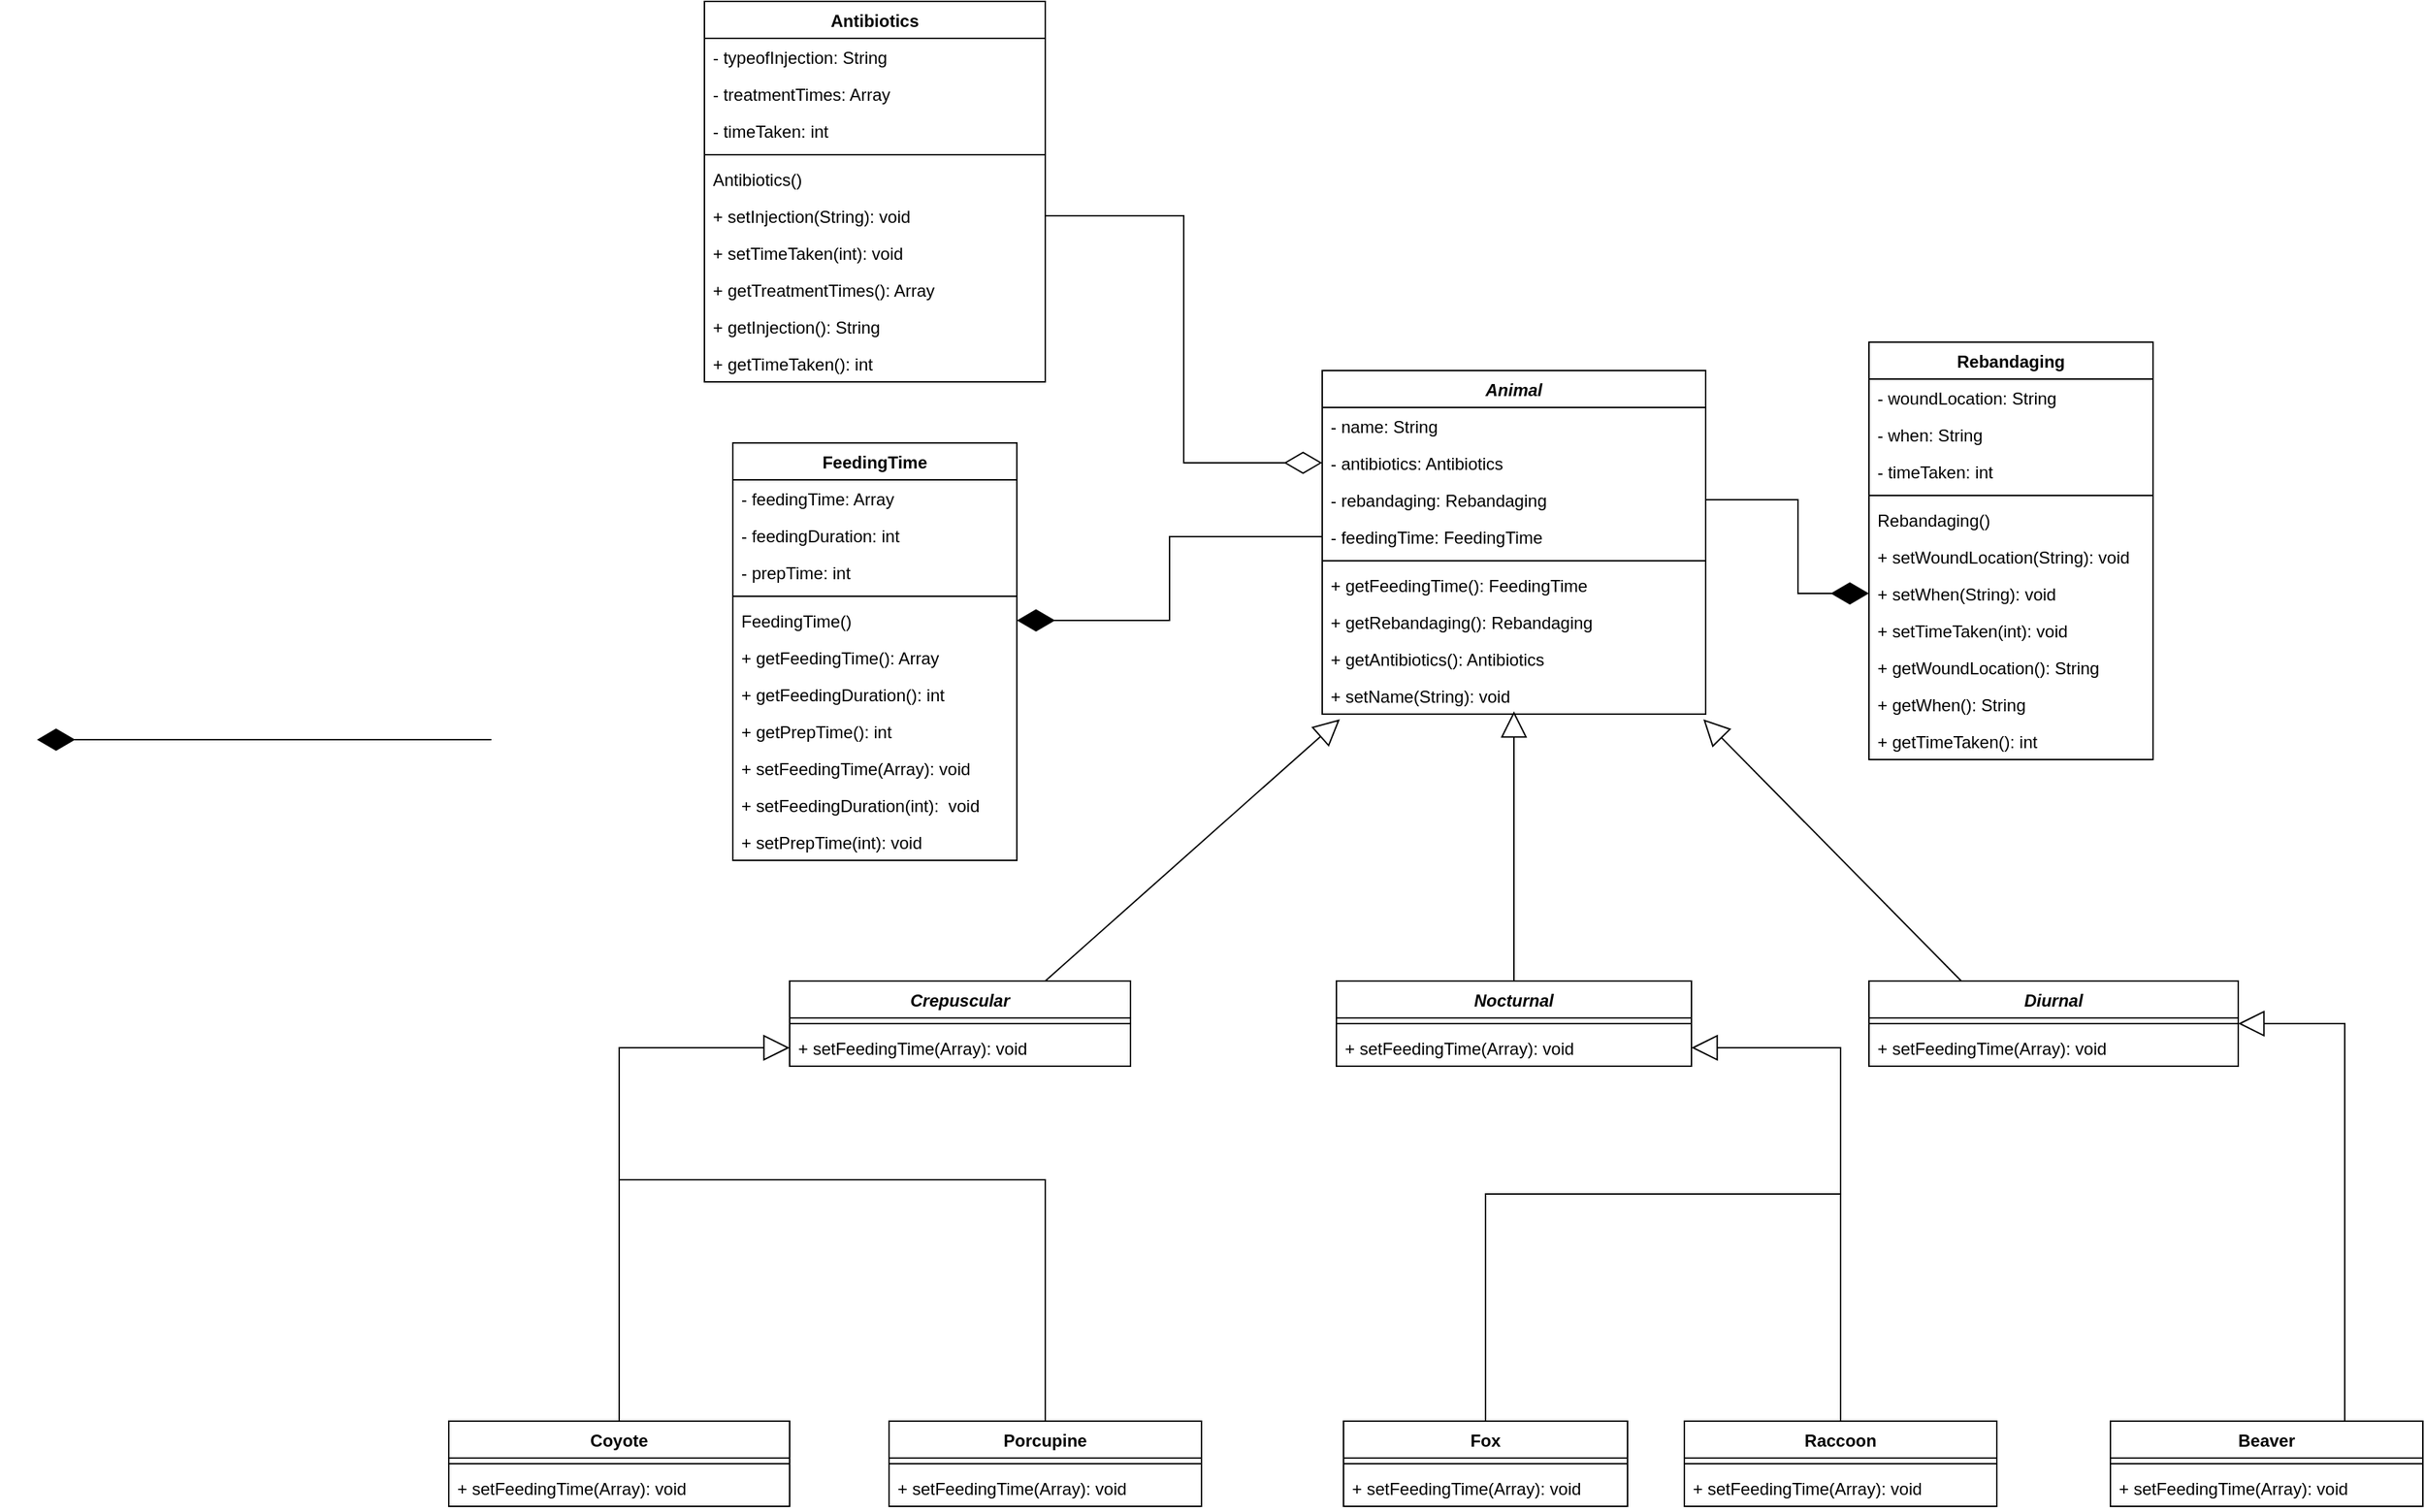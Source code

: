 <mxfile version="20.8.16" type="device"><diagram name="Page-1" id="YE-4Yr6UMJsn9fa2ZkE0"><mxGraphModel dx="3000" dy="2148" grid="1" gridSize="10" guides="1" tooltips="1" connect="1" arrows="1" fold="1" page="1" pageScale="1" pageWidth="850" pageHeight="1100" math="0" shadow="0"><root><mxCell id="0"/><mxCell id="1" parent="0"/><mxCell id="0RnFH8Ulky1QDVAtq8hC-5" value="Coyote" style="swimlane;fontStyle=1;align=center;verticalAlign=top;childLayout=stackLayout;horizontal=1;startSize=26;horizontalStack=0;resizeParent=1;resizeParentMax=0;resizeLast=0;collapsible=1;marginBottom=0;" parent="1" vertex="1"><mxGeometry x="-250" y="280" width="240" height="60" as="geometry"/></mxCell><mxCell id="0RnFH8Ulky1QDVAtq8hC-7" value="" style="line;strokeWidth=1;fillColor=none;align=left;verticalAlign=middle;spacingTop=-1;spacingLeft=3;spacingRight=3;rotatable=0;labelPosition=right;points=[];portConstraint=eastwest;strokeColor=inherit;" parent="0RnFH8Ulky1QDVAtq8hC-5" vertex="1"><mxGeometry y="26" width="240" height="8" as="geometry"/></mxCell><mxCell id="0RnFH8Ulky1QDVAtq8hC-8" value="+ setFeedingTime(Array): void" style="text;strokeColor=none;fillColor=none;align=left;verticalAlign=top;spacingLeft=4;spacingRight=4;overflow=hidden;rotatable=0;points=[[0,0.5],[1,0.5]];portConstraint=eastwest;" parent="0RnFH8Ulky1QDVAtq8hC-5" vertex="1"><mxGeometry y="34" width="240" height="26" as="geometry"/></mxCell><mxCell id="0RnFH8Ulky1QDVAtq8hC-9" value="Porcupine" style="swimlane;fontStyle=1;align=center;verticalAlign=top;childLayout=stackLayout;horizontal=1;startSize=26;horizontalStack=0;resizeParent=1;resizeParentMax=0;resizeLast=0;collapsible=1;marginBottom=0;" parent="1" vertex="1"><mxGeometry x="60" y="280" width="220" height="60" as="geometry"/></mxCell><mxCell id="0RnFH8Ulky1QDVAtq8hC-11" value="" style="line;strokeWidth=1;fillColor=none;align=left;verticalAlign=middle;spacingTop=-1;spacingLeft=3;spacingRight=3;rotatable=0;labelPosition=right;points=[];portConstraint=eastwest;strokeColor=inherit;" parent="0RnFH8Ulky1QDVAtq8hC-9" vertex="1"><mxGeometry y="26" width="220" height="8" as="geometry"/></mxCell><mxCell id="0RnFH8Ulky1QDVAtq8hC-12" value="+ setFeedingTime(Array): void" style="text;strokeColor=none;fillColor=none;align=left;verticalAlign=top;spacingLeft=4;spacingRight=4;overflow=hidden;rotatable=0;points=[[0,0.5],[1,0.5]];portConstraint=eastwest;" parent="0RnFH8Ulky1QDVAtq8hC-9" vertex="1"><mxGeometry y="34" width="220" height="26" as="geometry"/></mxCell><mxCell id="0RnFH8Ulky1QDVAtq8hC-13" value="Raccoon" style="swimlane;fontStyle=1;align=center;verticalAlign=top;childLayout=stackLayout;horizontal=1;startSize=26;horizontalStack=0;resizeParent=1;resizeParentMax=0;resizeLast=0;collapsible=1;marginBottom=0;" parent="1" vertex="1"><mxGeometry x="620" y="280" width="220" height="60" as="geometry"/></mxCell><mxCell id="0RnFH8Ulky1QDVAtq8hC-15" value="" style="line;strokeWidth=1;fillColor=none;align=left;verticalAlign=middle;spacingTop=-1;spacingLeft=3;spacingRight=3;rotatable=0;labelPosition=right;points=[];portConstraint=eastwest;strokeColor=inherit;" parent="0RnFH8Ulky1QDVAtq8hC-13" vertex="1"><mxGeometry y="26" width="220" height="8" as="geometry"/></mxCell><mxCell id="0RnFH8Ulky1QDVAtq8hC-16" value="+ setFeedingTime(Array): void" style="text;strokeColor=none;fillColor=none;align=left;verticalAlign=top;spacingLeft=4;spacingRight=4;overflow=hidden;rotatable=0;points=[[0,0.5],[1,0.5]];portConstraint=eastwest;" parent="0RnFH8Ulky1QDVAtq8hC-13" vertex="1"><mxGeometry y="34" width="220" height="26" as="geometry"/></mxCell><mxCell id="0RnFH8Ulky1QDVAtq8hC-17" value="Beaver" style="swimlane;fontStyle=1;align=center;verticalAlign=top;childLayout=stackLayout;horizontal=1;startSize=26;horizontalStack=0;resizeParent=1;resizeParentMax=0;resizeLast=0;collapsible=1;marginBottom=0;" parent="1" vertex="1"><mxGeometry x="920" y="280" width="220" height="60" as="geometry"/></mxCell><mxCell id="0RnFH8Ulky1QDVAtq8hC-19" value="" style="line;strokeWidth=1;fillColor=none;align=left;verticalAlign=middle;spacingTop=-1;spacingLeft=3;spacingRight=3;rotatable=0;labelPosition=right;points=[];portConstraint=eastwest;strokeColor=inherit;" parent="0RnFH8Ulky1QDVAtq8hC-17" vertex="1"><mxGeometry y="26" width="220" height="8" as="geometry"/></mxCell><mxCell id="0RnFH8Ulky1QDVAtq8hC-20" value="+ setFeedingTime(Array): void" style="text;strokeColor=none;fillColor=none;align=left;verticalAlign=top;spacingLeft=4;spacingRight=4;overflow=hidden;rotatable=0;points=[[0,0.5],[1,0.5]];portConstraint=eastwest;" parent="0RnFH8Ulky1QDVAtq8hC-17" vertex="1"><mxGeometry y="34" width="220" height="26" as="geometry"/></mxCell><mxCell id="0RnFH8Ulky1QDVAtq8hC-21" value="Fox" style="swimlane;fontStyle=1;align=center;verticalAlign=top;childLayout=stackLayout;horizontal=1;startSize=26;horizontalStack=0;resizeParent=1;resizeParentMax=0;resizeLast=0;collapsible=1;marginBottom=0;" parent="1" vertex="1"><mxGeometry x="380" y="280" width="200" height="60" as="geometry"/></mxCell><mxCell id="0RnFH8Ulky1QDVAtq8hC-23" value="" style="line;strokeWidth=1;fillColor=none;align=left;verticalAlign=middle;spacingTop=-1;spacingLeft=3;spacingRight=3;rotatable=0;labelPosition=right;points=[];portConstraint=eastwest;strokeColor=inherit;" parent="0RnFH8Ulky1QDVAtq8hC-21" vertex="1"><mxGeometry y="26" width="200" height="8" as="geometry"/></mxCell><mxCell id="0RnFH8Ulky1QDVAtq8hC-24" value="+ setFeedingTime(Array): void" style="text;strokeColor=none;fillColor=none;align=left;verticalAlign=top;spacingLeft=4;spacingRight=4;overflow=hidden;rotatable=0;points=[[0,0.5],[1,0.5]];portConstraint=eastwest;" parent="0RnFH8Ulky1QDVAtq8hC-21" vertex="1"><mxGeometry y="34" width="200" height="26" as="geometry"/></mxCell><mxCell id="0RnFH8Ulky1QDVAtq8hC-25" value="Animal" style="swimlane;fontStyle=3;align=center;verticalAlign=top;childLayout=stackLayout;horizontal=1;startSize=26;horizontalStack=0;resizeParent=1;resizeParentMax=0;resizeLast=0;collapsible=1;marginBottom=0;" parent="1" vertex="1"><mxGeometry x="365" y="-460" width="270" height="242" as="geometry"/></mxCell><mxCell id="0RnFH8Ulky1QDVAtq8hC-26" value="- name: String" style="text;strokeColor=none;fillColor=none;align=left;verticalAlign=top;spacingLeft=4;spacingRight=4;overflow=hidden;rotatable=0;points=[[0,0.5],[1,0.5]];portConstraint=eastwest;" parent="0RnFH8Ulky1QDVAtq8hC-25" vertex="1"><mxGeometry y="26" width="270" height="26" as="geometry"/></mxCell><mxCell id="0RnFH8Ulky1QDVAtq8hC-55" value="- antibiotics: Antibiotics" style="text;strokeColor=none;fillColor=none;align=left;verticalAlign=top;spacingLeft=4;spacingRight=4;overflow=hidden;rotatable=0;points=[[0,0.5],[1,0.5]];portConstraint=eastwest;" parent="0RnFH8Ulky1QDVAtq8hC-25" vertex="1"><mxGeometry y="52" width="270" height="26" as="geometry"/></mxCell><mxCell id="0RnFH8Ulky1QDVAtq8hC-54" value="- rebandaging: Rebandaging" style="text;strokeColor=none;fillColor=none;align=left;verticalAlign=top;spacingLeft=4;spacingRight=4;overflow=hidden;rotatable=0;points=[[0,0.5],[1,0.5]];portConstraint=eastwest;" parent="0RnFH8Ulky1QDVAtq8hC-25" vertex="1"><mxGeometry y="78" width="270" height="26" as="geometry"/></mxCell><mxCell id="0RnFH8Ulky1QDVAtq8hC-58" value="- feedingTime: FeedingTime" style="text;strokeColor=none;fillColor=none;align=left;verticalAlign=top;spacingLeft=4;spacingRight=4;overflow=hidden;rotatable=0;points=[[0,0.5],[1,0.5]];portConstraint=eastwest;" parent="0RnFH8Ulky1QDVAtq8hC-25" vertex="1"><mxGeometry y="104" width="270" height="26" as="geometry"/></mxCell><mxCell id="0RnFH8Ulky1QDVAtq8hC-27" value="" style="line;strokeWidth=1;fillColor=none;align=left;verticalAlign=middle;spacingTop=-1;spacingLeft=3;spacingRight=3;rotatable=0;labelPosition=right;points=[];portConstraint=eastwest;strokeColor=inherit;" parent="0RnFH8Ulky1QDVAtq8hC-25" vertex="1"><mxGeometry y="130" width="270" height="8" as="geometry"/></mxCell><mxCell id="0RnFH8Ulky1QDVAtq8hC-28" value="+ getFeedingTime(): FeedingTime" style="text;strokeColor=none;fillColor=none;align=left;verticalAlign=top;spacingLeft=4;spacingRight=4;overflow=hidden;rotatable=0;points=[[0,0.5],[1,0.5]];portConstraint=eastwest;" parent="0RnFH8Ulky1QDVAtq8hC-25" vertex="1"><mxGeometry y="138" width="270" height="26" as="geometry"/></mxCell><mxCell id="0RnFH8Ulky1QDVAtq8hC-29" value="+ getRebandaging(): Rebandaging" style="text;strokeColor=none;fillColor=none;align=left;verticalAlign=top;spacingLeft=4;spacingRight=4;overflow=hidden;rotatable=0;points=[[0,0.5],[1,0.5]];portConstraint=eastwest;" parent="0RnFH8Ulky1QDVAtq8hC-25" vertex="1"><mxGeometry y="164" width="270" height="26" as="geometry"/></mxCell><mxCell id="0RnFH8Ulky1QDVAtq8hC-32" value="+ getAntibiotics(): Antibiotics" style="text;strokeColor=none;fillColor=none;align=left;verticalAlign=top;spacingLeft=4;spacingRight=4;overflow=hidden;rotatable=0;points=[[0,0.5],[1,0.5]];portConstraint=eastwest;" parent="0RnFH8Ulky1QDVAtq8hC-25" vertex="1"><mxGeometry y="190" width="270" height="26" as="geometry"/></mxCell><mxCell id="NT5cYAilFlwz2U0sMov8-1" value="+ setName(String): void" style="text;strokeColor=none;fillColor=none;align=left;verticalAlign=top;spacingLeft=4;spacingRight=4;overflow=hidden;rotatable=0;points=[[0,0.5],[1,0.5]];portConstraint=eastwest;" vertex="1" parent="0RnFH8Ulky1QDVAtq8hC-25"><mxGeometry y="216" width="270" height="26" as="geometry"/></mxCell><mxCell id="0RnFH8Ulky1QDVAtq8hC-40" value="FeedingTime" style="swimlane;fontStyle=1;align=center;verticalAlign=top;childLayout=stackLayout;horizontal=1;startSize=26;horizontalStack=0;resizeParent=1;resizeParentMax=0;resizeLast=0;collapsible=1;marginBottom=0;" parent="1" vertex="1"><mxGeometry x="-50" y="-409" width="200" height="294" as="geometry"/></mxCell><mxCell id="0RnFH8Ulky1QDVAtq8hC-41" value="- feedingTime: Array" style="text;strokeColor=none;fillColor=none;align=left;verticalAlign=top;spacingLeft=4;spacingRight=4;overflow=hidden;rotatable=0;points=[[0,0.5],[1,0.5]];portConstraint=eastwest;" parent="0RnFH8Ulky1QDVAtq8hC-40" vertex="1"><mxGeometry y="26" width="200" height="26" as="geometry"/></mxCell><mxCell id="0RnFH8Ulky1QDVAtq8hC-45" value="- feedingDuration: int" style="text;strokeColor=none;fillColor=none;align=left;verticalAlign=top;spacingLeft=4;spacingRight=4;overflow=hidden;rotatable=0;points=[[0,0.5],[1,0.5]];portConstraint=eastwest;" parent="0RnFH8Ulky1QDVAtq8hC-40" vertex="1"><mxGeometry y="52" width="200" height="26" as="geometry"/></mxCell><mxCell id="0RnFH8Ulky1QDVAtq8hC-46" value="- prepTime: int" style="text;strokeColor=none;fillColor=none;align=left;verticalAlign=top;spacingLeft=4;spacingRight=4;overflow=hidden;rotatable=0;points=[[0,0.5],[1,0.5]];portConstraint=eastwest;" parent="0RnFH8Ulky1QDVAtq8hC-40" vertex="1"><mxGeometry y="78" width="200" height="26" as="geometry"/></mxCell><mxCell id="0RnFH8Ulky1QDVAtq8hC-42" value="" style="line;strokeWidth=1;fillColor=none;align=left;verticalAlign=middle;spacingTop=-1;spacingLeft=3;spacingRight=3;rotatable=0;labelPosition=right;points=[];portConstraint=eastwest;strokeColor=inherit;" parent="0RnFH8Ulky1QDVAtq8hC-40" vertex="1"><mxGeometry y="104" width="200" height="8" as="geometry"/></mxCell><mxCell id="0RnFH8Ulky1QDVAtq8hC-60" value="FeedingTime()" style="text;strokeColor=none;fillColor=none;align=left;verticalAlign=top;spacingLeft=4;spacingRight=4;overflow=hidden;rotatable=0;points=[[0,0.5],[1,0.5]];portConstraint=eastwest;" parent="0RnFH8Ulky1QDVAtq8hC-40" vertex="1"><mxGeometry y="112" width="200" height="26" as="geometry"/></mxCell><mxCell id="0RnFH8Ulky1QDVAtq8hC-43" value="+ getFeedingTime(): Array" style="text;strokeColor=none;fillColor=none;align=left;verticalAlign=top;spacingLeft=4;spacingRight=4;overflow=hidden;rotatable=0;points=[[0,0.5],[1,0.5]];portConstraint=eastwest;" parent="0RnFH8Ulky1QDVAtq8hC-40" vertex="1"><mxGeometry y="138" width="200" height="26" as="geometry"/></mxCell><mxCell id="0RnFH8Ulky1QDVAtq8hC-48" value="+ getFeedingDuration(): int" style="text;strokeColor=none;fillColor=none;align=left;verticalAlign=top;spacingLeft=4;spacingRight=4;overflow=hidden;rotatable=0;points=[[0,0.5],[1,0.5]];portConstraint=eastwest;" parent="0RnFH8Ulky1QDVAtq8hC-40" vertex="1"><mxGeometry y="164" width="200" height="26" as="geometry"/></mxCell><mxCell id="0RnFH8Ulky1QDVAtq8hC-49" value="+ getPrepTime(): int" style="text;strokeColor=none;fillColor=none;align=left;verticalAlign=top;spacingLeft=4;spacingRight=4;overflow=hidden;rotatable=0;points=[[0,0.5],[1,0.5]];portConstraint=eastwest;" parent="0RnFH8Ulky1QDVAtq8hC-40" vertex="1"><mxGeometry y="190" width="200" height="26" as="geometry"/></mxCell><mxCell id="0RnFH8Ulky1QDVAtq8hC-106" value="+ setFeedingTime(Array): void" style="text;strokeColor=none;fillColor=none;align=left;verticalAlign=top;spacingLeft=4;spacingRight=4;overflow=hidden;rotatable=0;points=[[0,0.5],[1,0.5]];portConstraint=eastwest;" parent="0RnFH8Ulky1QDVAtq8hC-40" vertex="1"><mxGeometry y="216" width="200" height="26" as="geometry"/></mxCell><mxCell id="0RnFH8Ulky1QDVAtq8hC-107" value="+ setFeedingDuration(int):  void" style="text;strokeColor=none;fillColor=none;align=left;verticalAlign=top;spacingLeft=4;spacingRight=4;overflow=hidden;rotatable=0;points=[[0,0.5],[1,0.5]];portConstraint=eastwest;" parent="0RnFH8Ulky1QDVAtq8hC-40" vertex="1"><mxGeometry y="242" width="200" height="26" as="geometry"/></mxCell><mxCell id="0RnFH8Ulky1QDVAtq8hC-108" value="+ setPrepTime(int): void" style="text;strokeColor=none;fillColor=none;align=left;verticalAlign=top;spacingLeft=4;spacingRight=4;overflow=hidden;rotatable=0;points=[[0,0.5],[1,0.5]];portConstraint=eastwest;" parent="0RnFH8Ulky1QDVAtq8hC-40" vertex="1"><mxGeometry y="268" width="200" height="26" as="geometry"/></mxCell><mxCell id="0RnFH8Ulky1QDVAtq8hC-50" value="Rebandaging" style="swimlane;fontStyle=1;align=center;verticalAlign=top;childLayout=stackLayout;horizontal=1;startSize=26;horizontalStack=0;resizeParent=1;resizeParentMax=0;resizeLast=0;collapsible=1;marginBottom=0;" parent="1" vertex="1"><mxGeometry x="750" y="-480" width="200" height="294" as="geometry"/></mxCell><mxCell id="0RnFH8Ulky1QDVAtq8hC-51" value="- woundLocation: String" style="text;strokeColor=none;fillColor=none;align=left;verticalAlign=top;spacingLeft=4;spacingRight=4;overflow=hidden;rotatable=0;points=[[0,0.5],[1,0.5]];portConstraint=eastwest;" parent="0RnFH8Ulky1QDVAtq8hC-50" vertex="1"><mxGeometry y="26" width="200" height="26" as="geometry"/></mxCell><mxCell id="0RnFH8Ulky1QDVAtq8hC-56" value="- when: String" style="text;strokeColor=none;fillColor=none;align=left;verticalAlign=top;spacingLeft=4;spacingRight=4;overflow=hidden;rotatable=0;points=[[0,0.5],[1,0.5]];portConstraint=eastwest;" parent="0RnFH8Ulky1QDVAtq8hC-50" vertex="1"><mxGeometry y="52" width="200" height="26" as="geometry"/></mxCell><mxCell id="0RnFH8Ulky1QDVAtq8hC-57" value="- timeTaken: int" style="text;strokeColor=none;fillColor=none;align=left;verticalAlign=top;spacingLeft=4;spacingRight=4;overflow=hidden;rotatable=0;points=[[0,0.5],[1,0.5]];portConstraint=eastwest;" parent="0RnFH8Ulky1QDVAtq8hC-50" vertex="1"><mxGeometry y="78" width="200" height="26" as="geometry"/></mxCell><mxCell id="0RnFH8Ulky1QDVAtq8hC-52" value="" style="line;strokeWidth=1;fillColor=none;align=left;verticalAlign=middle;spacingTop=-1;spacingLeft=3;spacingRight=3;rotatable=0;labelPosition=right;points=[];portConstraint=eastwest;strokeColor=inherit;" parent="0RnFH8Ulky1QDVAtq8hC-50" vertex="1"><mxGeometry y="104" width="200" height="8" as="geometry"/></mxCell><mxCell id="0RnFH8Ulky1QDVAtq8hC-53" value="Rebandaging()" style="text;strokeColor=none;fillColor=none;align=left;verticalAlign=top;spacingLeft=4;spacingRight=4;overflow=hidden;rotatable=0;points=[[0,0.5],[1,0.5]];portConstraint=eastwest;" parent="0RnFH8Ulky1QDVAtq8hC-50" vertex="1"><mxGeometry y="112" width="200" height="26" as="geometry"/></mxCell><mxCell id="0RnFH8Ulky1QDVAtq8hC-61" value="+ setWoundLocation(String): void" style="text;strokeColor=none;fillColor=none;align=left;verticalAlign=top;spacingLeft=4;spacingRight=4;overflow=hidden;rotatable=0;points=[[0,0.5],[1,0.5]];portConstraint=eastwest;" parent="0RnFH8Ulky1QDVAtq8hC-50" vertex="1"><mxGeometry y="138" width="200" height="26" as="geometry"/></mxCell><mxCell id="0RnFH8Ulky1QDVAtq8hC-62" value="+ setWhen(String): void" style="text;strokeColor=none;fillColor=none;align=left;verticalAlign=top;spacingLeft=4;spacingRight=4;overflow=hidden;rotatable=0;points=[[0,0.5],[1,0.5]];portConstraint=eastwest;" parent="0RnFH8Ulky1QDVAtq8hC-50" vertex="1"><mxGeometry y="164" width="200" height="26" as="geometry"/></mxCell><mxCell id="0RnFH8Ulky1QDVAtq8hC-63" value="+ setTimeTaken(int): void" style="text;strokeColor=none;fillColor=none;align=left;verticalAlign=top;spacingLeft=4;spacingRight=4;overflow=hidden;rotatable=0;points=[[0,0.5],[1,0.5]];portConstraint=eastwest;" parent="0RnFH8Ulky1QDVAtq8hC-50" vertex="1"><mxGeometry y="190" width="200" height="26" as="geometry"/></mxCell><mxCell id="0RnFH8Ulky1QDVAtq8hC-64" value="+ getWoundLocation(): String" style="text;strokeColor=none;fillColor=none;align=left;verticalAlign=top;spacingLeft=4;spacingRight=4;overflow=hidden;rotatable=0;points=[[0,0.5],[1,0.5]];portConstraint=eastwest;" parent="0RnFH8Ulky1QDVAtq8hC-50" vertex="1"><mxGeometry y="216" width="200" height="26" as="geometry"/></mxCell><mxCell id="0RnFH8Ulky1QDVAtq8hC-65" value="+ getWhen(): String" style="text;strokeColor=none;fillColor=none;align=left;verticalAlign=top;spacingLeft=4;spacingRight=4;overflow=hidden;rotatable=0;points=[[0,0.5],[1,0.5]];portConstraint=eastwest;" parent="0RnFH8Ulky1QDVAtq8hC-50" vertex="1"><mxGeometry y="242" width="200" height="26" as="geometry"/></mxCell><mxCell id="0RnFH8Ulky1QDVAtq8hC-66" value="+ getTimeTaken(): int" style="text;strokeColor=none;fillColor=none;align=left;verticalAlign=top;spacingLeft=4;spacingRight=4;overflow=hidden;rotatable=0;points=[[0,0.5],[1,0.5]];portConstraint=eastwest;" parent="0RnFH8Ulky1QDVAtq8hC-50" vertex="1"><mxGeometry y="268" width="200" height="26" as="geometry"/></mxCell><mxCell id="0RnFH8Ulky1QDVAtq8hC-67" value="Antibiotics" style="swimlane;fontStyle=1;align=center;verticalAlign=top;childLayout=stackLayout;horizontal=1;startSize=26;horizontalStack=0;resizeParent=1;resizeParentMax=0;resizeLast=0;collapsible=1;marginBottom=0;" parent="1" vertex="1"><mxGeometry x="-70" y="-720" width="240" height="268" as="geometry"/></mxCell><mxCell id="0RnFH8Ulky1QDVAtq8hC-68" value="- typeofInjection: String" style="text;strokeColor=none;fillColor=none;align=left;verticalAlign=top;spacingLeft=4;spacingRight=4;overflow=hidden;rotatable=0;points=[[0,0.5],[1,0.5]];portConstraint=eastwest;" parent="0RnFH8Ulky1QDVAtq8hC-67" vertex="1"><mxGeometry y="26" width="240" height="26" as="geometry"/></mxCell><mxCell id="0RnFH8Ulky1QDVAtq8hC-74" value="- treatmentTimes: Array" style="text;strokeColor=none;fillColor=none;align=left;verticalAlign=top;spacingLeft=4;spacingRight=4;overflow=hidden;rotatable=0;points=[[0,0.5],[1,0.5]];portConstraint=eastwest;" parent="0RnFH8Ulky1QDVAtq8hC-67" vertex="1"><mxGeometry y="52" width="240" height="26" as="geometry"/></mxCell><mxCell id="0RnFH8Ulky1QDVAtq8hC-75" value="- timeTaken: int" style="text;strokeColor=none;fillColor=none;align=left;verticalAlign=top;spacingLeft=4;spacingRight=4;overflow=hidden;rotatable=0;points=[[0,0.5],[1,0.5]];portConstraint=eastwest;" parent="0RnFH8Ulky1QDVAtq8hC-67" vertex="1"><mxGeometry y="78" width="240" height="26" as="geometry"/></mxCell><mxCell id="0RnFH8Ulky1QDVAtq8hC-69" value="" style="line;strokeWidth=1;fillColor=none;align=left;verticalAlign=middle;spacingTop=-1;spacingLeft=3;spacingRight=3;rotatable=0;labelPosition=right;points=[];portConstraint=eastwest;strokeColor=inherit;" parent="0RnFH8Ulky1QDVAtq8hC-67" vertex="1"><mxGeometry y="104" width="240" height="8" as="geometry"/></mxCell><mxCell id="NT5cYAilFlwz2U0sMov8-3" value="Antibiotics()" style="text;strokeColor=none;fillColor=none;align=left;verticalAlign=top;spacingLeft=4;spacingRight=4;overflow=hidden;rotatable=0;points=[[0,0.5],[1,0.5]];portConstraint=eastwest;" vertex="1" parent="0RnFH8Ulky1QDVAtq8hC-67"><mxGeometry y="112" width="240" height="26" as="geometry"/></mxCell><mxCell id="0RnFH8Ulky1QDVAtq8hC-70" value="+ setInjection(String): void" style="text;strokeColor=none;fillColor=none;align=left;verticalAlign=top;spacingLeft=4;spacingRight=4;overflow=hidden;rotatable=0;points=[[0,0.5],[1,0.5]];portConstraint=eastwest;" parent="0RnFH8Ulky1QDVAtq8hC-67" vertex="1"><mxGeometry y="138" width="240" height="26" as="geometry"/></mxCell><mxCell id="0RnFH8Ulky1QDVAtq8hC-76" value="+ setTimeTaken(int): void" style="text;strokeColor=none;fillColor=none;align=left;verticalAlign=top;spacingLeft=4;spacingRight=4;overflow=hidden;rotatable=0;points=[[0,0.5],[1,0.5]];portConstraint=eastwest;" parent="0RnFH8Ulky1QDVAtq8hC-67" vertex="1"><mxGeometry y="164" width="240" height="26" as="geometry"/></mxCell><mxCell id="0RnFH8Ulky1QDVAtq8hC-77" value="+ getTreatmentTimes(): Array" style="text;strokeColor=none;fillColor=none;align=left;verticalAlign=top;spacingLeft=4;spacingRight=4;overflow=hidden;rotatable=0;points=[[0,0.5],[1,0.5]];portConstraint=eastwest;" parent="0RnFH8Ulky1QDVAtq8hC-67" vertex="1"><mxGeometry y="190" width="240" height="26" as="geometry"/></mxCell><mxCell id="0RnFH8Ulky1QDVAtq8hC-78" value="+ getInjection(): String" style="text;strokeColor=none;fillColor=none;align=left;verticalAlign=top;spacingLeft=4;spacingRight=4;overflow=hidden;rotatable=0;points=[[0,0.5],[1,0.5]];portConstraint=eastwest;" parent="0RnFH8Ulky1QDVAtq8hC-67" vertex="1"><mxGeometry y="216" width="240" height="26" as="geometry"/></mxCell><mxCell id="0RnFH8Ulky1QDVAtq8hC-79" value="+ getTimeTaken(): int" style="text;strokeColor=none;fillColor=none;align=left;verticalAlign=top;spacingLeft=4;spacingRight=4;overflow=hidden;rotatable=0;points=[[0,0.5],[1,0.5]];portConstraint=eastwest;" parent="0RnFH8Ulky1QDVAtq8hC-67" vertex="1"><mxGeometry y="242" width="240" height="26" as="geometry"/></mxCell><mxCell id="0RnFH8Ulky1QDVAtq8hC-80" value="Diurnal" style="swimlane;fontStyle=3;align=center;verticalAlign=top;childLayout=stackLayout;horizontal=1;startSize=26;horizontalStack=0;resizeParent=1;resizeParentMax=0;resizeLast=0;collapsible=1;marginBottom=0;" parent="1" vertex="1"><mxGeometry x="750" y="-30" width="260" height="60" as="geometry"/></mxCell><mxCell id="0RnFH8Ulky1QDVAtq8hC-82" value="" style="line;strokeWidth=1;fillColor=none;align=left;verticalAlign=middle;spacingTop=-1;spacingLeft=3;spacingRight=3;rotatable=0;labelPosition=right;points=[];portConstraint=eastwest;strokeColor=inherit;" parent="0RnFH8Ulky1QDVAtq8hC-80" vertex="1"><mxGeometry y="26" width="260" height="8" as="geometry"/></mxCell><mxCell id="0RnFH8Ulky1QDVAtq8hC-83" value="+ setFeedingTime(Array): void" style="text;strokeColor=none;fillColor=none;align=left;verticalAlign=top;spacingLeft=4;spacingRight=4;overflow=hidden;rotatable=0;points=[[0,0.5],[1,0.5]];portConstraint=eastwest;" parent="0RnFH8Ulky1QDVAtq8hC-80" vertex="1"><mxGeometry y="34" width="260" height="26" as="geometry"/></mxCell><mxCell id="0RnFH8Ulky1QDVAtq8hC-84" value="Nocturnal" style="swimlane;fontStyle=3;align=center;verticalAlign=top;childLayout=stackLayout;horizontal=1;startSize=26;horizontalStack=0;resizeParent=1;resizeParentMax=0;resizeLast=0;collapsible=1;marginBottom=0;" parent="1" vertex="1"><mxGeometry x="375" y="-30" width="250" height="60" as="geometry"/></mxCell><mxCell id="0RnFH8Ulky1QDVAtq8hC-86" value="" style="line;strokeWidth=1;fillColor=none;align=left;verticalAlign=middle;spacingTop=-1;spacingLeft=3;spacingRight=3;rotatable=0;labelPosition=right;points=[];portConstraint=eastwest;strokeColor=inherit;" parent="0RnFH8Ulky1QDVAtq8hC-84" vertex="1"><mxGeometry y="26" width="250" height="8" as="geometry"/></mxCell><mxCell id="0RnFH8Ulky1QDVAtq8hC-87" value="+ setFeedingTime(Array): void" style="text;strokeColor=none;fillColor=none;align=left;verticalAlign=top;spacingLeft=4;spacingRight=4;overflow=hidden;rotatable=0;points=[[0,0.5],[1,0.5]];portConstraint=eastwest;" parent="0RnFH8Ulky1QDVAtq8hC-84" vertex="1"><mxGeometry y="34" width="250" height="26" as="geometry"/></mxCell><mxCell id="0RnFH8Ulky1QDVAtq8hC-88" value="Crepuscular" style="swimlane;fontStyle=3;align=center;verticalAlign=top;childLayout=stackLayout;horizontal=1;startSize=26;horizontalStack=0;resizeParent=1;resizeParentMax=0;resizeLast=0;collapsible=1;marginBottom=0;" parent="1" vertex="1"><mxGeometry x="-10" y="-30" width="240" height="60" as="geometry"/></mxCell><mxCell id="0RnFH8Ulky1QDVAtq8hC-90" value="" style="line;strokeWidth=1;fillColor=none;align=left;verticalAlign=middle;spacingTop=-1;spacingLeft=3;spacingRight=3;rotatable=0;labelPosition=right;points=[];portConstraint=eastwest;strokeColor=inherit;" parent="0RnFH8Ulky1QDVAtq8hC-88" vertex="1"><mxGeometry y="26" width="240" height="8" as="geometry"/></mxCell><mxCell id="0RnFH8Ulky1QDVAtq8hC-91" value="+ setFeedingTime(Array): void" style="text;strokeColor=none;fillColor=none;align=left;verticalAlign=top;spacingLeft=4;spacingRight=4;overflow=hidden;rotatable=0;points=[[0,0.5],[1,0.5]];portConstraint=eastwest;" parent="0RnFH8Ulky1QDVAtq8hC-88" vertex="1"><mxGeometry y="34" width="240" height="26" as="geometry"/></mxCell><mxCell id="0RnFH8Ulky1QDVAtq8hC-111" value="" style="endArrow=diamondThin;endFill=1;endSize=24;html=1;rounded=0;exitX=1;exitY=0.5;exitDx=0;exitDy=0;edgeStyle=orthogonalEdgeStyle;entryX=0;entryY=0.5;entryDx=0;entryDy=0;" parent="1" source="0RnFH8Ulky1QDVAtq8hC-54" target="0RnFH8Ulky1QDVAtq8hC-62" edge="1"><mxGeometry width="160" relative="1" as="geometry"><mxPoint x="520" y="-130" as="sourcePoint"/><mxPoint x="750" y="-340" as="targetPoint"/><Array as="points"><mxPoint x="700" y="-369"/><mxPoint x="700" y="-303"/></Array></mxGeometry></mxCell><mxCell id="0RnFH8Ulky1QDVAtq8hC-112" value="" style="endArrow=diamondThin;endFill=1;endSize=24;html=1;rounded=0;edgeStyle=orthogonalEdgeStyle;" parent="1" edge="1"><mxGeometry width="160" relative="1" as="geometry"><mxPoint x="-220" y="-200" as="sourcePoint"/><mxPoint x="-540" y="-200" as="targetPoint"/></mxGeometry></mxCell><mxCell id="0RnFH8Ulky1QDVAtq8hC-113" value="" style="endArrow=diamondThin;endFill=1;endSize=24;html=1;rounded=0;exitX=0;exitY=0.5;exitDx=0;exitDy=0;entryX=1;entryY=0.5;entryDx=0;entryDy=0;edgeStyle=orthogonalEdgeStyle;" parent="1" source="0RnFH8Ulky1QDVAtq8hC-58" target="0RnFH8Ulky1QDVAtq8hC-60" edge="1"><mxGeometry width="160" relative="1" as="geometry"><mxPoint x="560" y="-40" as="sourcePoint"/><mxPoint x="720" y="-40" as="targetPoint"/></mxGeometry></mxCell><mxCell id="0RnFH8Ulky1QDVAtq8hC-114" value="" style="endArrow=block;endSize=16;endFill=0;html=1;rounded=0;exitX=0.5;exitY=0;exitDx=0;exitDy=0;entryX=0.5;entryY=0.923;entryDx=0;entryDy=0;entryPerimeter=0;" parent="1" source="0RnFH8Ulky1QDVAtq8hC-84" target="NT5cYAilFlwz2U0sMov8-1" edge="1"><mxGeometry width="160" relative="1" as="geometry"><mxPoint x="560" y="-70" as="sourcePoint"/><mxPoint x="720" y="-70" as="targetPoint"/></mxGeometry></mxCell><mxCell id="0RnFH8Ulky1QDVAtq8hC-115" value="" style="endArrow=block;endSize=16;endFill=0;html=1;rounded=0;exitX=0.25;exitY=0;exitDx=0;exitDy=0;entryX=0.994;entryY=1.141;entryDx=0;entryDy=0;entryPerimeter=0;" parent="1" source="0RnFH8Ulky1QDVAtq8hC-80" target="NT5cYAilFlwz2U0sMov8-1" edge="1"><mxGeometry width="160" relative="1" as="geometry"><mxPoint x="570" y="-60.0" as="sourcePoint"/><mxPoint x="730" y="-60.0" as="targetPoint"/></mxGeometry></mxCell><mxCell id="0RnFH8Ulky1QDVAtq8hC-116" value="" style="endArrow=block;endSize=16;endFill=0;html=1;rounded=0;exitX=0.75;exitY=0;exitDx=0;exitDy=0;entryX=0.046;entryY=1.141;entryDx=0;entryDy=0;entryPerimeter=0;" parent="1" source="0RnFH8Ulky1QDVAtq8hC-88" target="NT5cYAilFlwz2U0sMov8-1" edge="1"><mxGeometry width="160" relative="1" as="geometry"><mxPoint x="580" y="-50.0" as="sourcePoint"/><mxPoint x="740" y="-50.0" as="targetPoint"/></mxGeometry></mxCell><mxCell id="0RnFH8Ulky1QDVAtq8hC-120" value="" style="endArrow=block;endSize=16;endFill=0;html=1;rounded=0;edgeStyle=orthogonalEdgeStyle;exitX=0.5;exitY=0;exitDx=0;exitDy=0;entryX=0;entryY=0.5;entryDx=0;entryDy=0;" parent="1" source="0RnFH8Ulky1QDVAtq8hC-5" target="0RnFH8Ulky1QDVAtq8hC-91" edge="1"><mxGeometry width="160" relative="1" as="geometry"><mxPoint x="181" y="270" as="sourcePoint"/><mxPoint x="-50" y="90" as="targetPoint"/><Array as="points"><mxPoint x="-130" y="17"/></Array></mxGeometry></mxCell><mxCell id="0RnFH8Ulky1QDVAtq8hC-125" value="" style="endArrow=none;html=1;rounded=0;edgeStyle=orthogonalEdgeStyle;exitX=0.5;exitY=0;exitDx=0;exitDy=0;" parent="1" source="0RnFH8Ulky1QDVAtq8hC-9" edge="1"><mxGeometry width="50" height="50" relative="1" as="geometry"><mxPoint x="370" y="160" as="sourcePoint"/><mxPoint x="-130" y="110" as="targetPoint"/><Array as="points"><mxPoint x="170" y="110"/></Array></mxGeometry></mxCell><mxCell id="0RnFH8Ulky1QDVAtq8hC-127" value="" style="endArrow=block;endSize=16;endFill=0;html=1;rounded=0;edgeStyle=orthogonalEdgeStyle;exitX=0.5;exitY=0;exitDx=0;exitDy=0;entryX=1;entryY=0.5;entryDx=0;entryDy=0;" parent="1" source="0RnFH8Ulky1QDVAtq8hC-13" target="0RnFH8Ulky1QDVAtq8hC-87" edge="1"><mxGeometry width="160" relative="1" as="geometry"><mxPoint x="700" y="280" as="sourcePoint"/><mxPoint x="820" y="17" as="targetPoint"/><Array as="points"><mxPoint x="730" y="17"/></Array></mxGeometry></mxCell><mxCell id="0RnFH8Ulky1QDVAtq8hC-128" value="" style="endArrow=none;html=1;rounded=0;edgeStyle=orthogonalEdgeStyle;exitX=0.5;exitY=0;exitDx=0;exitDy=0;" parent="1" source="0RnFH8Ulky1QDVAtq8hC-21" edge="1"><mxGeometry width="50" height="50" relative="1" as="geometry"><mxPoint x="240" y="290" as="sourcePoint"/><mxPoint x="730" y="120" as="targetPoint"/><Array as="points"><mxPoint x="480" y="120"/></Array></mxGeometry></mxCell><mxCell id="0RnFH8Ulky1QDVAtq8hC-129" value="" style="endArrow=block;endSize=16;endFill=0;html=1;rounded=0;edgeStyle=orthogonalEdgeStyle;exitX=0.75;exitY=0;exitDx=0;exitDy=0;entryX=1;entryY=0.5;entryDx=0;entryDy=0;" parent="1" source="0RnFH8Ulky1QDVAtq8hC-17" edge="1"><mxGeometry width="160" relative="1" as="geometry"><mxPoint x="1115" y="263" as="sourcePoint"/><mxPoint x="1010" as="targetPoint"/><Array as="points"><mxPoint x="1085"/></Array></mxGeometry></mxCell><mxCell id="NT5cYAilFlwz2U0sMov8-4" value="" style="endArrow=diamondThin;endFill=0;endSize=24;html=1;rounded=0;exitX=1;exitY=0.5;exitDx=0;exitDy=0;edgeStyle=orthogonalEdgeStyle;entryX=0;entryY=0.5;entryDx=0;entryDy=0;" edge="1" parent="1" source="0RnFH8Ulky1QDVAtq8hC-70" target="0RnFH8Ulky1QDVAtq8hC-55"><mxGeometry width="160" relative="1" as="geometry"><mxPoint x="220" y="-570" as="sourcePoint"/><mxPoint x="380" y="-570" as="targetPoint"/></mxGeometry></mxCell></root></mxGraphModel></diagram></mxfile>